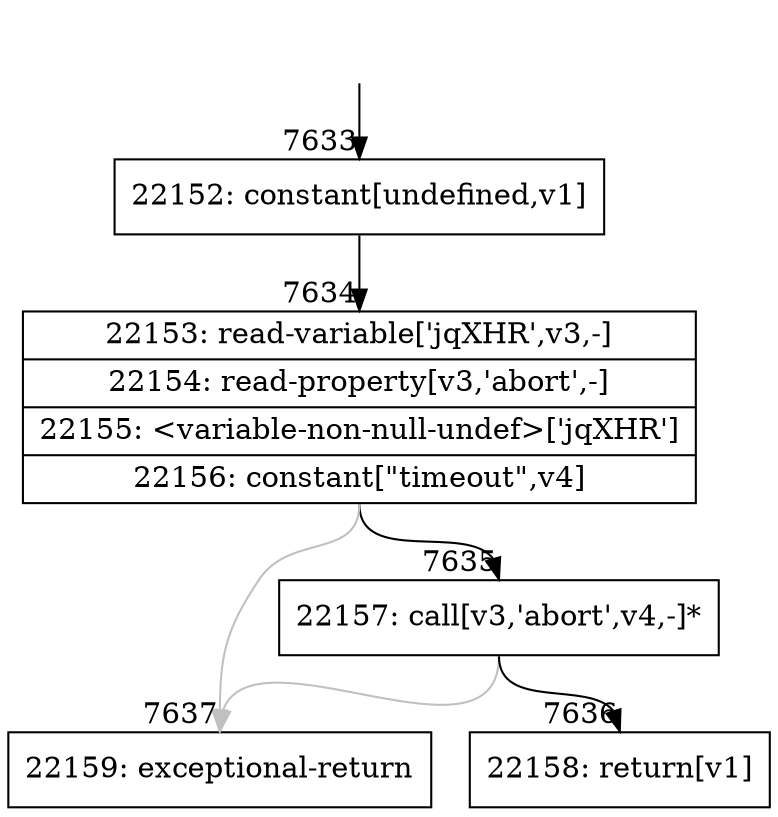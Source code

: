 digraph {
rankdir="TD"
BB_entry488[shape=none,label=""];
BB_entry488 -> BB7633 [tailport=s, headport=n, headlabel="    7633"]
BB7633 [shape=record label="{22152: constant[undefined,v1]}" ] 
BB7633 -> BB7634 [tailport=s, headport=n, headlabel="      7634"]
BB7634 [shape=record label="{22153: read-variable['jqXHR',v3,-]|22154: read-property[v3,'abort',-]|22155: \<variable-non-null-undef\>['jqXHR']|22156: constant[\"timeout\",v4]}" ] 
BB7634 -> BB7635 [tailport=s, headport=n, headlabel="      7635"]
BB7634 -> BB7637 [tailport=s, headport=n, color=gray, headlabel="      7637"]
BB7635 [shape=record label="{22157: call[v3,'abort',v4,-]*}" ] 
BB7635 -> BB7636 [tailport=s, headport=n, headlabel="      7636"]
BB7635 -> BB7637 [tailport=s, headport=n, color=gray]
BB7636 [shape=record label="{22158: return[v1]}" ] 
BB7637 [shape=record label="{22159: exceptional-return}" ] 
}
